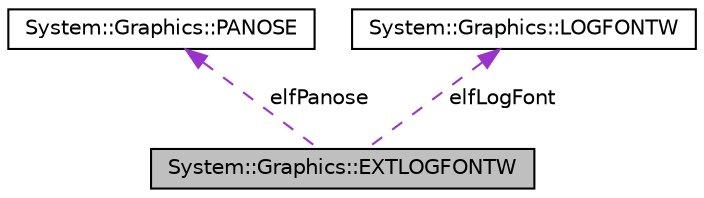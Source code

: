 digraph G
{
  edge [fontname="Helvetica",fontsize="10",labelfontname="Helvetica",labelfontsize="10"];
  node [fontname="Helvetica",fontsize="10",shape=record];
  Node1 [label="System::Graphics::EXTLOGFONTW",height=0.2,width=0.4,color="black", fillcolor="grey75", style="filled" fontcolor="black"];
  Node2 -> Node1 [dir="back",color="darkorchid3",fontsize="10",style="dashed",label=" elfPanose" ,fontname="Helvetica"];
  Node2 [label="System::Graphics::PANOSE",height=0.2,width=0.4,color="black", fillcolor="white", style="filled",URL="$struct_system_1_1_graphics_1_1_p_a_n_o_s_e.html"];
  Node3 -> Node1 [dir="back",color="darkorchid3",fontsize="10",style="dashed",label=" elfLogFont" ,fontname="Helvetica"];
  Node3 [label="System::Graphics::LOGFONTW",height=0.2,width=0.4,color="black", fillcolor="white", style="filled",URL="$struct_system_1_1_graphics_1_1_l_o_g_f_o_n_t_w.html"];
}
